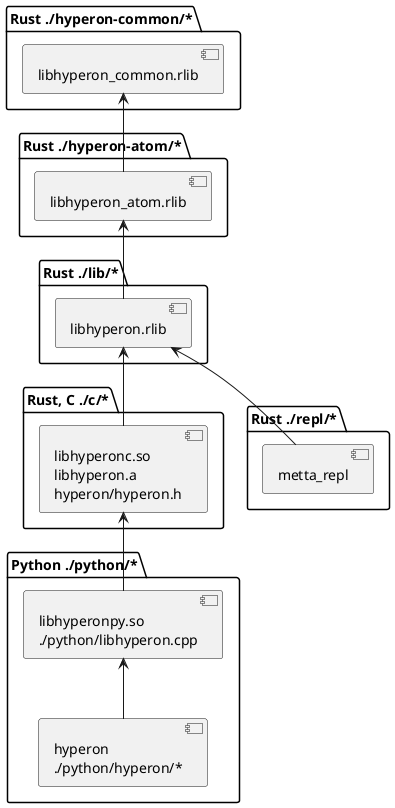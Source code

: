 @startuml
package "Rust ./hyperon-common/*" {
  [libhyperon_common.rlib] as libhyperon_common
}

package "Rust ./hyperon-atom/*" {
  [libhyperon_atom.rlib] as libhyperon_atom
}

package "Rust ./lib/*" {
  [libhyperon.rlib] as libhyperon
}

package "Rust, C ./c/*" {
  [libhyperonc.so\nlibhyperon.a\nhyperon/hyperon.h] as libhyperonc
}

package "Python ./python/*" {
  [libhyperonpy.so\n./python/libhyperon.cpp] as libhyperonpy
  [hyperon\n./python/hyperon/*] as hyperonpy
}

package "Rust ./repl/*" {
  [metta_repl] as metta_repl
}

libhyperon_atom -u-> libhyperon_common
libhyperon -u-> libhyperon_atom
libhyperonc -u-> libhyperon
libhyperonpy -u-> libhyperonc
hyperonpy -u-> libhyperonpy
metta_repl -u-> libhyperon
@enduml
